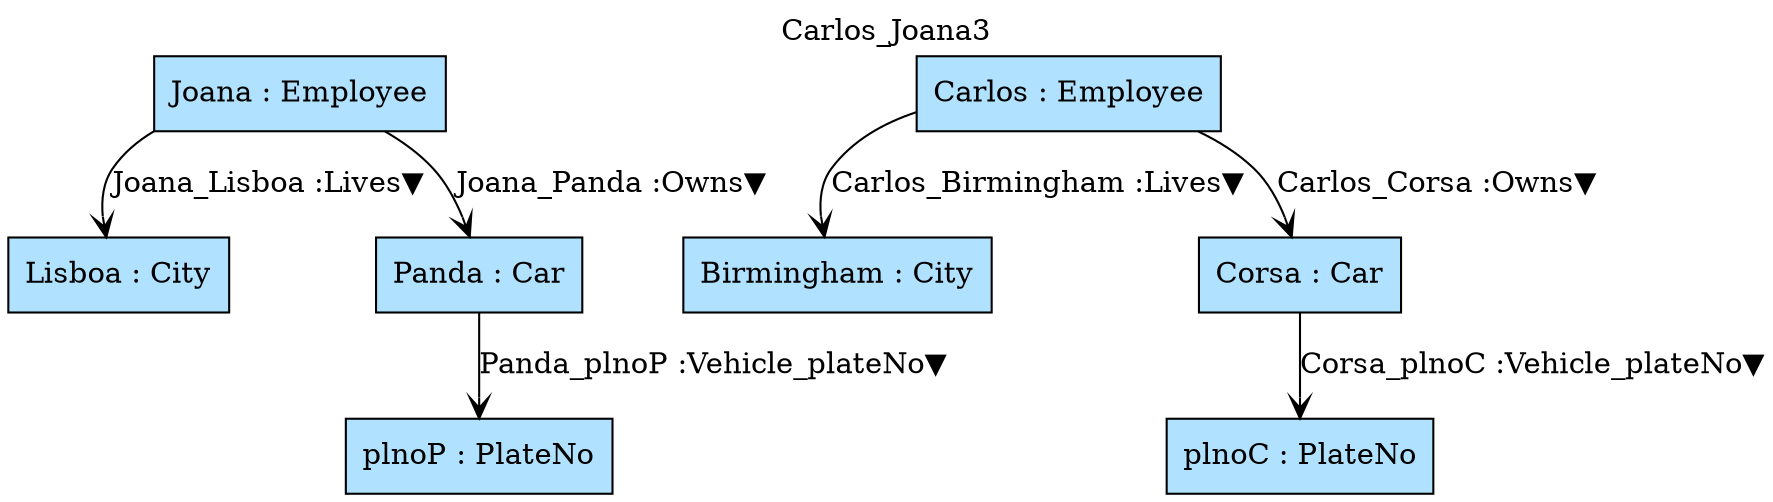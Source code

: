 digraph {graph[label=Carlos_Joana3,labelloc=tl,labelfontsize=12];
"Joana"[shape=box,fillcolor=lightskyblue1,style = filled,label="Joana : Employee"];
"Lisboa"[shape=box,fillcolor=lightskyblue1,style = filled,label="Lisboa : City"];
"Carlos"[shape=box,fillcolor=lightskyblue1,style = filled,label="Carlos : Employee"];
"Birmingham"[shape=box,fillcolor=lightskyblue1,style = filled,label="Birmingham : City"];
"Panda"[shape=box,fillcolor=lightskyblue1,style = filled,label="Panda : Car"];
"plnoP"[shape=box,fillcolor=lightskyblue1,style = filled,label="plnoP : PlateNo"];
"Corsa"[shape=box,fillcolor=lightskyblue1,style = filled,label="Corsa : Car"];
"plnoC"[shape=box,fillcolor=lightskyblue1,style = filled,label="plnoC : PlateNo"];

"Joana"->"Panda"[label="Joana_Panda :Owns▼",arrowhead=vee];
"Joana"->"Lisboa"[label="Joana_Lisboa :Lives▼",arrowhead=vee];
"Carlos"->"Corsa"[label="Carlos_Corsa :Owns▼",arrowhead=vee];
"Carlos"->"Birmingham"[label="Carlos_Birmingham :Lives▼",arrowhead=vee];
"Panda"->"plnoP"[label="Panda_plnoP :Vehicle_plateNo▼",arrowhead=vee];
"Corsa"->"plnoC"[label="Corsa_plnoC :Vehicle_plateNo▼",arrowhead=vee];
}